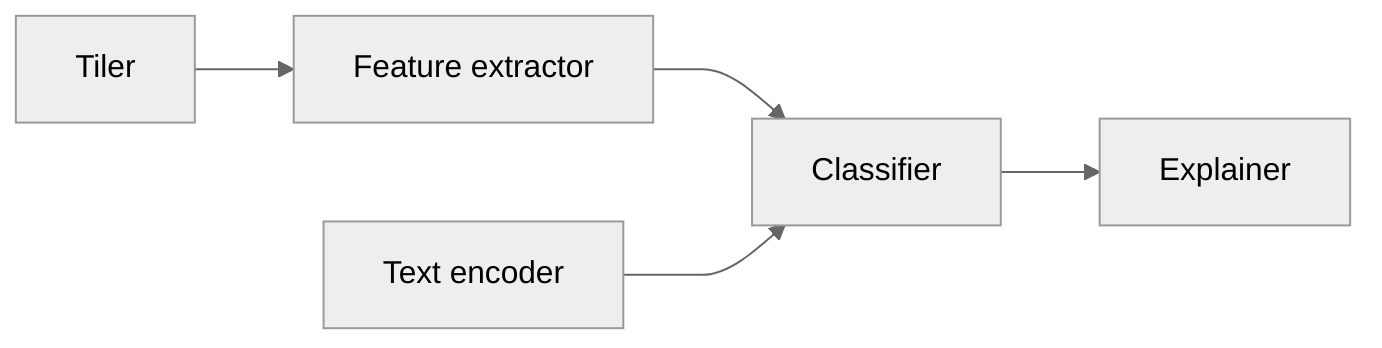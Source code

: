 %%{init: {'theme': 'neutral', "flowchart" : { "curve" : "monotoneX" } } }%%

flowchart LR
    %% nodes

    tiler[Tiler]

    feature_extractor[Feature extractor]

    text_encoder[Text encoder]

    classifier[Classifier]

    explainer[Explainer]

    tiler --> feature_extractor
    feature_extractor --> classifier
    text_encoder --> classifier
    classifier --> explainer